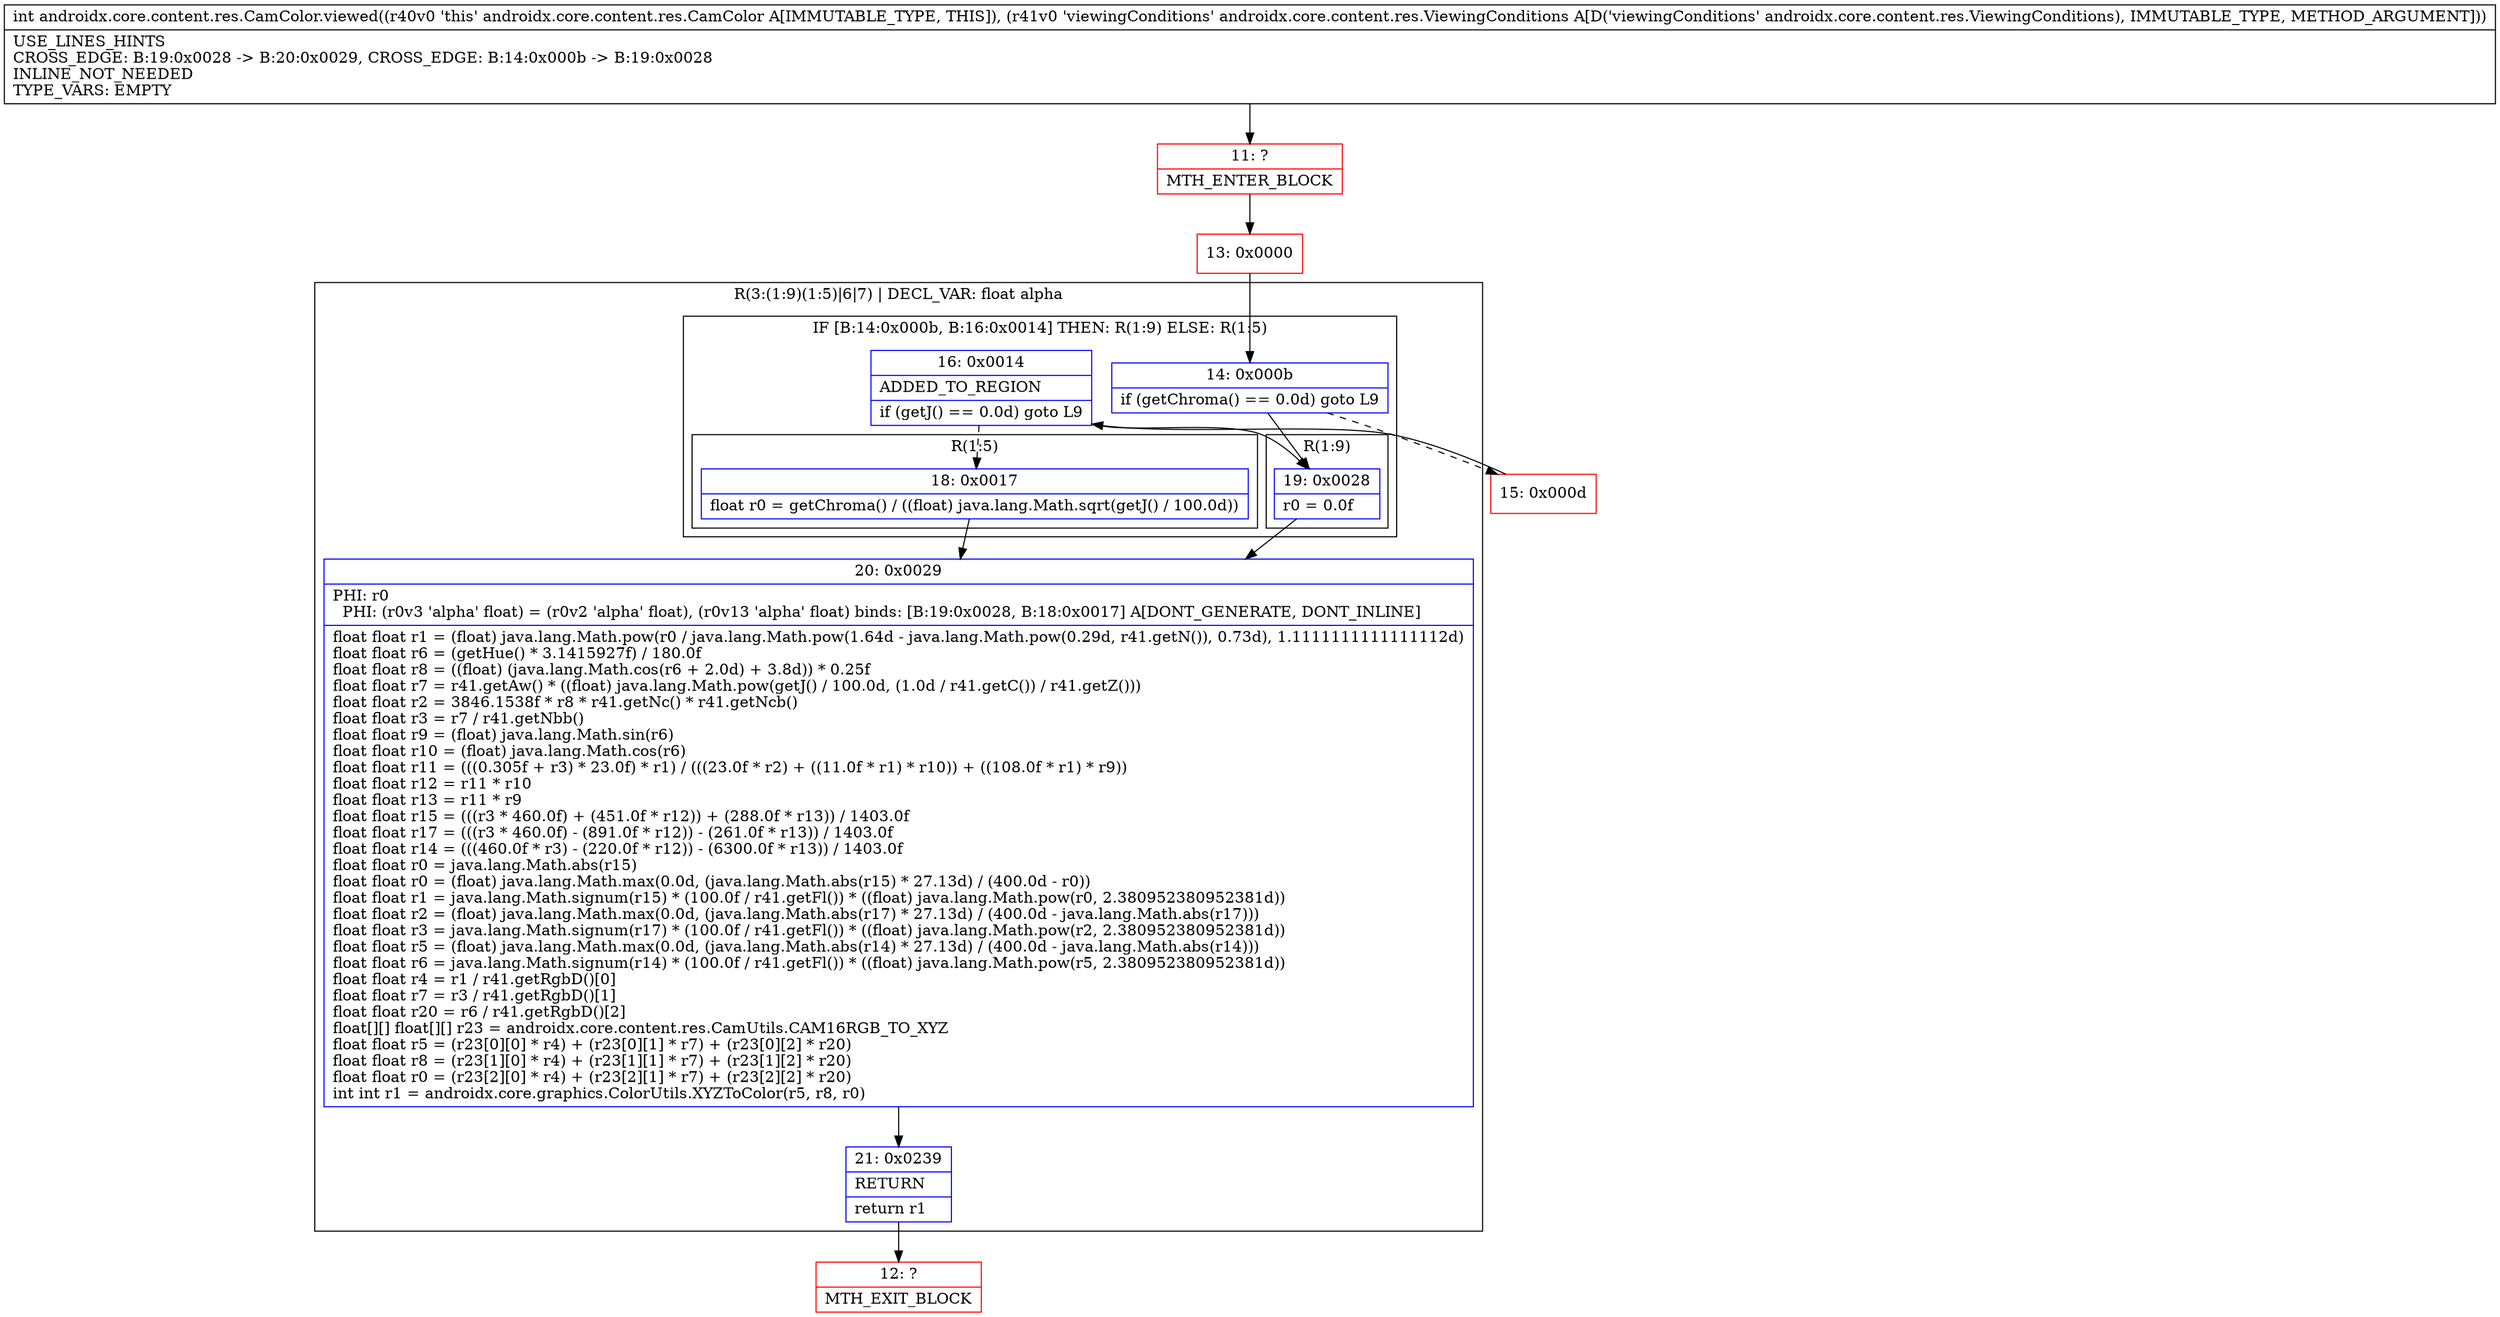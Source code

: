 digraph "CFG forandroidx.core.content.res.CamColor.viewed(Landroidx\/core\/content\/res\/ViewingConditions;)I" {
subgraph cluster_Region_726703368 {
label = "R(3:(1:9)(1:5)|6|7) | DECL_VAR: float alpha\l";
node [shape=record,color=blue];
subgraph cluster_IfRegion_467081268 {
label = "IF [B:14:0x000b, B:16:0x0014] THEN: R(1:9) ELSE: R(1:5)";
node [shape=record,color=blue];
Node_14 [shape=record,label="{14\:\ 0x000b|if (getChroma() == 0.0d) goto L9\l}"];
Node_16 [shape=record,label="{16\:\ 0x0014|ADDED_TO_REGION\l|if (getJ() == 0.0d) goto L9\l}"];
subgraph cluster_Region_1848518771 {
label = "R(1:9)";
node [shape=record,color=blue];
Node_19 [shape=record,label="{19\:\ 0x0028|r0 = 0.0f\l}"];
}
subgraph cluster_Region_522859307 {
label = "R(1:5)";
node [shape=record,color=blue];
Node_18 [shape=record,label="{18\:\ 0x0017|float r0 = getChroma() \/ ((float) java.lang.Math.sqrt(getJ() \/ 100.0d))\l}"];
}
}
Node_20 [shape=record,label="{20\:\ 0x0029|PHI: r0 \l  PHI: (r0v3 'alpha' float) = (r0v2 'alpha' float), (r0v13 'alpha' float) binds: [B:19:0x0028, B:18:0x0017] A[DONT_GENERATE, DONT_INLINE]\l|float float r1 = (float) java.lang.Math.pow(r0 \/ java.lang.Math.pow(1.64d \- java.lang.Math.pow(0.29d, r41.getN()), 0.73d), 1.1111111111111112d)\lfloat float r6 = (getHue() * 3.1415927f) \/ 180.0f\lfloat float r8 = ((float) (java.lang.Math.cos(r6 + 2.0d) + 3.8d)) * 0.25f\lfloat float r7 = r41.getAw() * ((float) java.lang.Math.pow(getJ() \/ 100.0d, (1.0d \/ r41.getC()) \/ r41.getZ()))\lfloat float r2 = 3846.1538f * r8 * r41.getNc() * r41.getNcb()\lfloat float r3 = r7 \/ r41.getNbb()\lfloat float r9 = (float) java.lang.Math.sin(r6)\lfloat float r10 = (float) java.lang.Math.cos(r6)\lfloat float r11 = (((0.305f + r3) * 23.0f) * r1) \/ (((23.0f * r2) + ((11.0f * r1) * r10)) + ((108.0f * r1) * r9))\lfloat float r12 = r11 * r10\lfloat float r13 = r11 * r9\lfloat float r15 = (((r3 * 460.0f) + (451.0f * r12)) + (288.0f * r13)) \/ 1403.0f\lfloat float r17 = (((r3 * 460.0f) \- (891.0f * r12)) \- (261.0f * r13)) \/ 1403.0f\lfloat float r14 = (((460.0f * r3) \- (220.0f * r12)) \- (6300.0f * r13)) \/ 1403.0f\lfloat float r0 = java.lang.Math.abs(r15)\lfloat float r0 = (float) java.lang.Math.max(0.0d, (java.lang.Math.abs(r15) * 27.13d) \/ (400.0d \- r0))\lfloat float r1 = java.lang.Math.signum(r15) * (100.0f \/ r41.getFl()) * ((float) java.lang.Math.pow(r0, 2.380952380952381d))\lfloat float r2 = (float) java.lang.Math.max(0.0d, (java.lang.Math.abs(r17) * 27.13d) \/ (400.0d \- java.lang.Math.abs(r17)))\lfloat float r3 = java.lang.Math.signum(r17) * (100.0f \/ r41.getFl()) * ((float) java.lang.Math.pow(r2, 2.380952380952381d))\lfloat float r5 = (float) java.lang.Math.max(0.0d, (java.lang.Math.abs(r14) * 27.13d) \/ (400.0d \- java.lang.Math.abs(r14)))\lfloat float r6 = java.lang.Math.signum(r14) * (100.0f \/ r41.getFl()) * ((float) java.lang.Math.pow(r5, 2.380952380952381d))\lfloat float r4 = r1 \/ r41.getRgbD()[0]\lfloat float r7 = r3 \/ r41.getRgbD()[1]\lfloat float r20 = r6 \/ r41.getRgbD()[2]\lfloat[][] float[][] r23 = androidx.core.content.res.CamUtils.CAM16RGB_TO_XYZ\lfloat float r5 = (r23[0][0] * r4) + (r23[0][1] * r7) + (r23[0][2] * r20)\lfloat float r8 = (r23[1][0] * r4) + (r23[1][1] * r7) + (r23[1][2] * r20)\lfloat float r0 = (r23[2][0] * r4) + (r23[2][1] * r7) + (r23[2][2] * r20)\lint int r1 = androidx.core.graphics.ColorUtils.XYZToColor(r5, r8, r0)\l}"];
Node_21 [shape=record,label="{21\:\ 0x0239|RETURN\l|return r1\l}"];
}
Node_11 [shape=record,color=red,label="{11\:\ ?|MTH_ENTER_BLOCK\l}"];
Node_13 [shape=record,color=red,label="{13\:\ 0x0000}"];
Node_15 [shape=record,color=red,label="{15\:\ 0x000d}"];
Node_12 [shape=record,color=red,label="{12\:\ ?|MTH_EXIT_BLOCK\l}"];
MethodNode[shape=record,label="{int androidx.core.content.res.CamColor.viewed((r40v0 'this' androidx.core.content.res.CamColor A[IMMUTABLE_TYPE, THIS]), (r41v0 'viewingConditions' androidx.core.content.res.ViewingConditions A[D('viewingConditions' androidx.core.content.res.ViewingConditions), IMMUTABLE_TYPE, METHOD_ARGUMENT]))  | USE_LINES_HINTS\lCROSS_EDGE: B:19:0x0028 \-\> B:20:0x0029, CROSS_EDGE: B:14:0x000b \-\> B:19:0x0028\lINLINE_NOT_NEEDED\lTYPE_VARS: EMPTY\l}"];
MethodNode -> Node_11;Node_14 -> Node_15[style=dashed];
Node_14 -> Node_19;
Node_16 -> Node_18[style=dashed];
Node_16 -> Node_19;
Node_19 -> Node_20;
Node_18 -> Node_20;
Node_20 -> Node_21;
Node_21 -> Node_12;
Node_11 -> Node_13;
Node_13 -> Node_14;
Node_15 -> Node_16;
}

